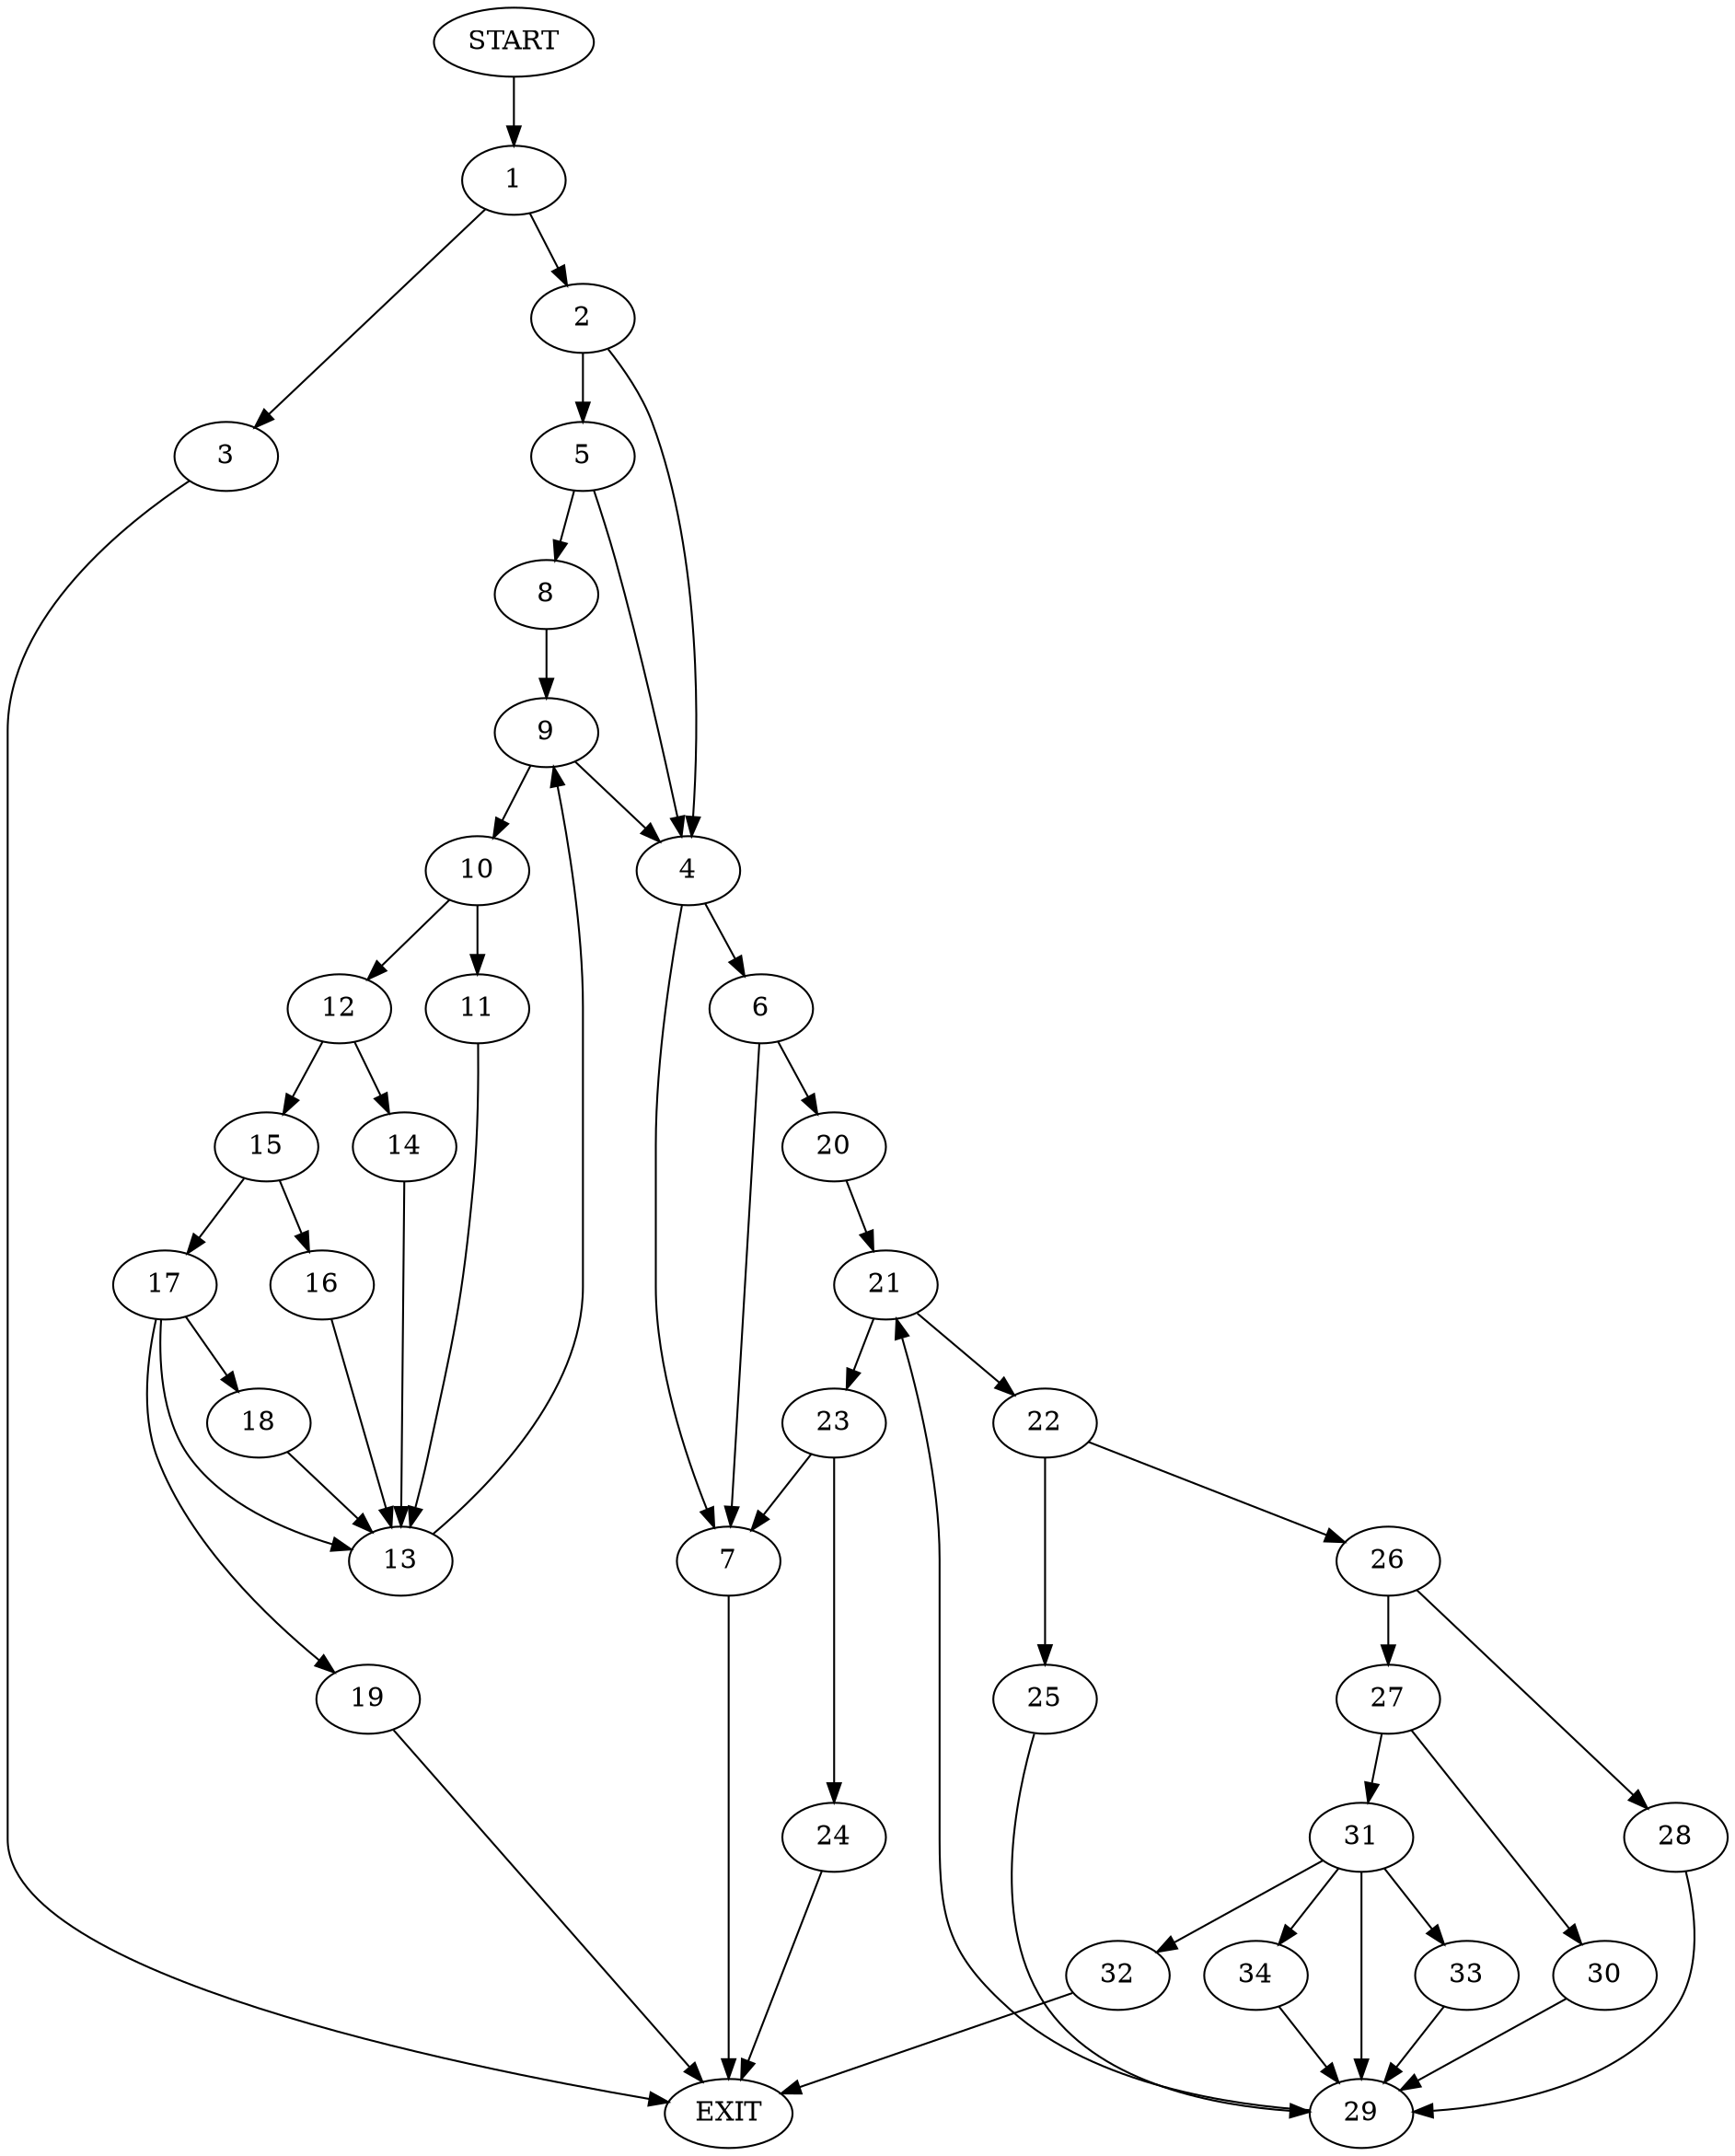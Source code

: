 digraph {
0 [label="START"]
35 [label="EXIT"]
0 -> 1
1 -> 2
1 -> 3
2 -> 4
2 -> 5
3 -> 35
4 -> 6
4 -> 7
5 -> 4
5 -> 8
8 -> 9
9 -> 4
9 -> 10
10 -> 11
10 -> 12
11 -> 13
12 -> 14
12 -> 15
13 -> 9
15 -> 16
15 -> 17
14 -> 13
16 -> 13
17 -> 13
17 -> 18
17 -> 19
19 -> 35
18 -> 13
6 -> 20
6 -> 7
7 -> 35
20 -> 21
21 -> 22
21 -> 23
23 -> 24
23 -> 7
22 -> 25
22 -> 26
26 -> 27
26 -> 28
25 -> 29
29 -> 21
28 -> 29
27 -> 30
27 -> 31
30 -> 29
31 -> 32
31 -> 29
31 -> 33
31 -> 34
34 -> 29
33 -> 29
32 -> 35
24 -> 35
}
